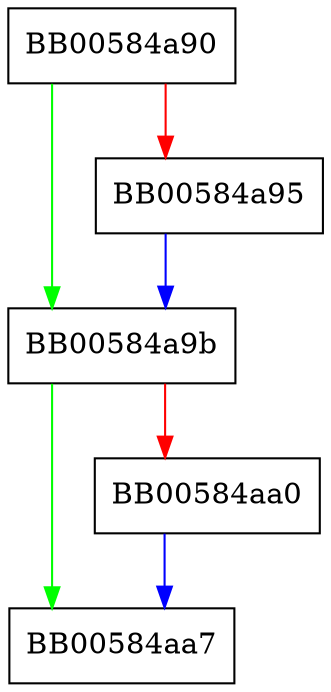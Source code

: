 digraph ECDSA_SIG_get0 {
  node [shape="box"];
  graph [splines=ortho];
  BB00584a90 -> BB00584a9b [color="green"];
  BB00584a90 -> BB00584a95 [color="red"];
  BB00584a95 -> BB00584a9b [color="blue"];
  BB00584a9b -> BB00584aa7 [color="green"];
  BB00584a9b -> BB00584aa0 [color="red"];
  BB00584aa0 -> BB00584aa7 [color="blue"];
}